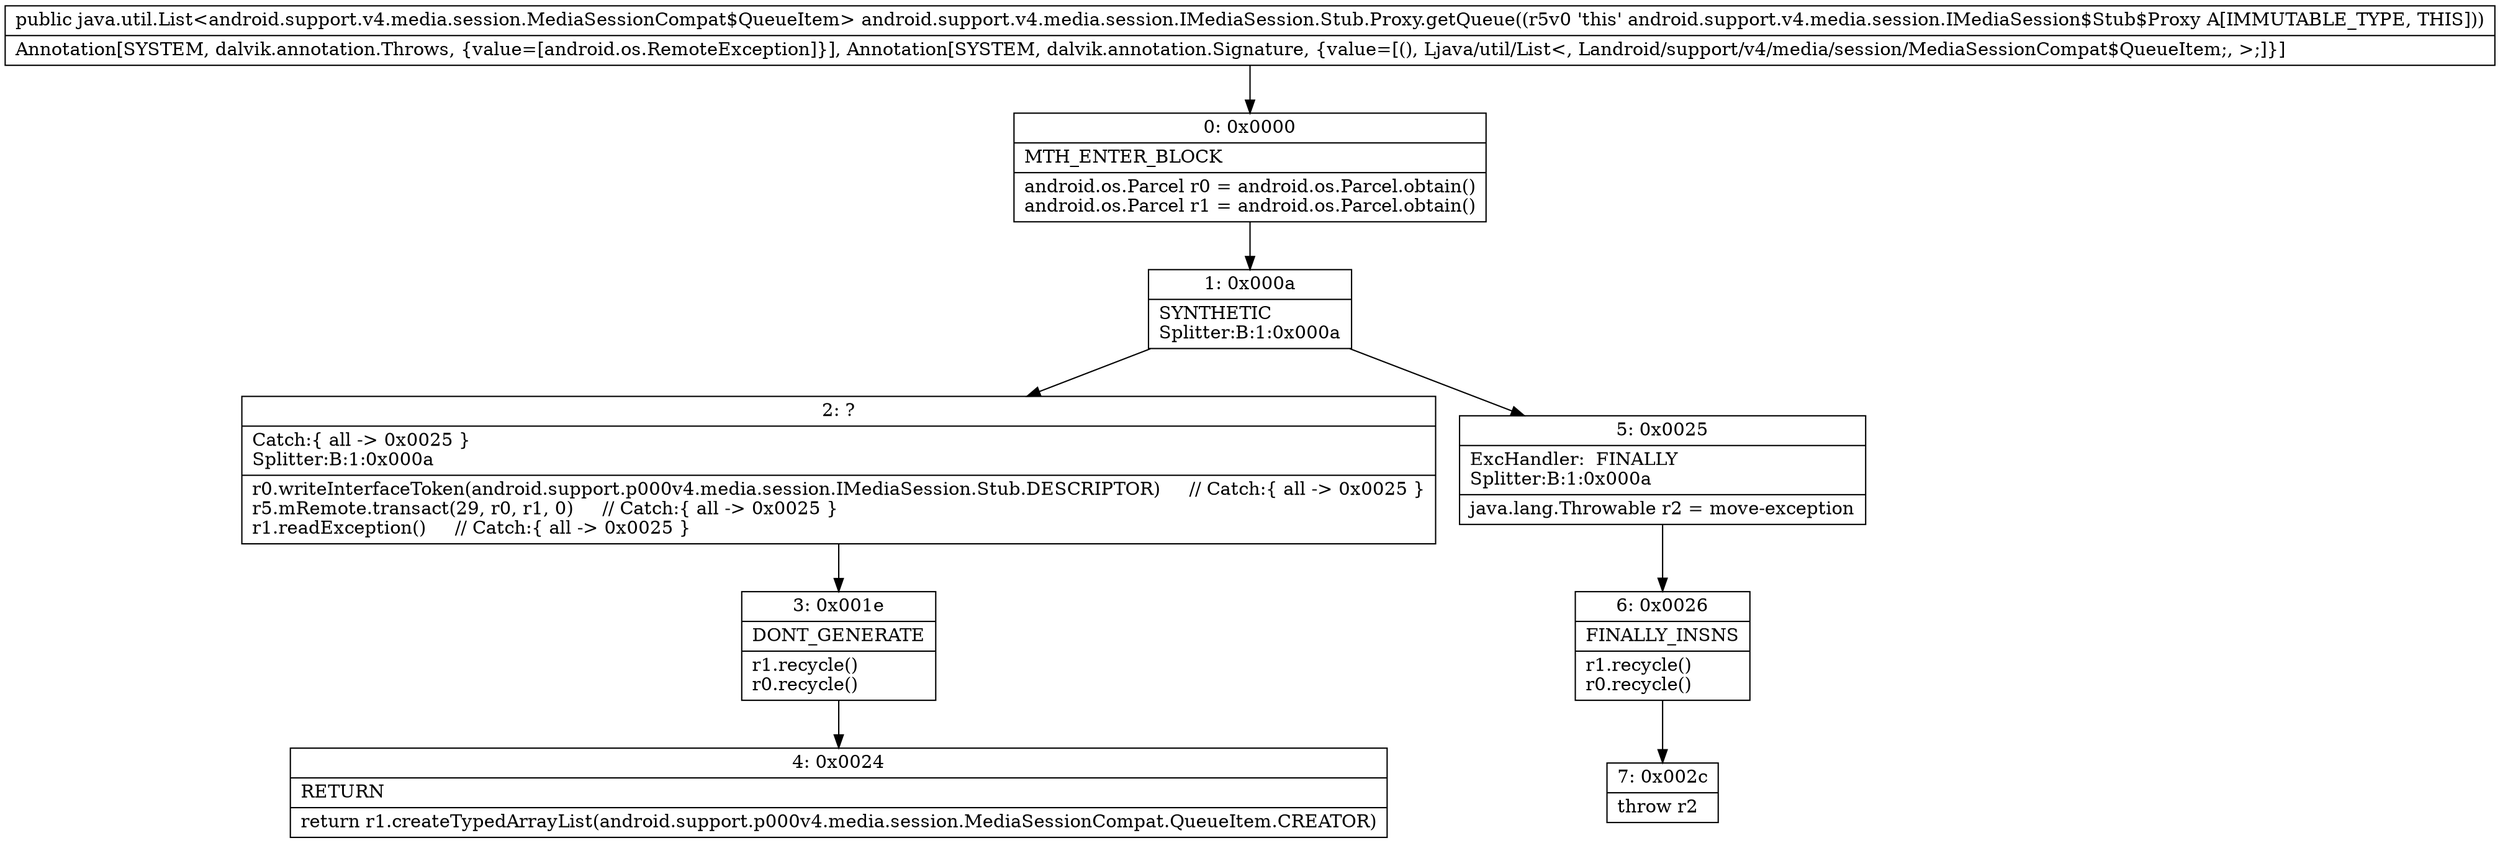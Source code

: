 digraph "CFG forandroid.support.v4.media.session.IMediaSession.Stub.Proxy.getQueue()Ljava\/util\/List;" {
Node_0 [shape=record,label="{0\:\ 0x0000|MTH_ENTER_BLOCK\l|android.os.Parcel r0 = android.os.Parcel.obtain()\landroid.os.Parcel r1 = android.os.Parcel.obtain()\l}"];
Node_1 [shape=record,label="{1\:\ 0x000a|SYNTHETIC\lSplitter:B:1:0x000a\l}"];
Node_2 [shape=record,label="{2\:\ ?|Catch:\{ all \-\> 0x0025 \}\lSplitter:B:1:0x000a\l|r0.writeInterfaceToken(android.support.p000v4.media.session.IMediaSession.Stub.DESCRIPTOR)     \/\/ Catch:\{ all \-\> 0x0025 \}\lr5.mRemote.transact(29, r0, r1, 0)     \/\/ Catch:\{ all \-\> 0x0025 \}\lr1.readException()     \/\/ Catch:\{ all \-\> 0x0025 \}\l}"];
Node_3 [shape=record,label="{3\:\ 0x001e|DONT_GENERATE\l|r1.recycle()\lr0.recycle()\l}"];
Node_4 [shape=record,label="{4\:\ 0x0024|RETURN\l|return r1.createTypedArrayList(android.support.p000v4.media.session.MediaSessionCompat.QueueItem.CREATOR)\l}"];
Node_5 [shape=record,label="{5\:\ 0x0025|ExcHandler:  FINALLY\lSplitter:B:1:0x000a\l|java.lang.Throwable r2 = move\-exception\l}"];
Node_6 [shape=record,label="{6\:\ 0x0026|FINALLY_INSNS\l|r1.recycle()\lr0.recycle()\l}"];
Node_7 [shape=record,label="{7\:\ 0x002c|throw r2\l}"];
MethodNode[shape=record,label="{public java.util.List\<android.support.v4.media.session.MediaSessionCompat$QueueItem\> android.support.v4.media.session.IMediaSession.Stub.Proxy.getQueue((r5v0 'this' android.support.v4.media.session.IMediaSession$Stub$Proxy A[IMMUTABLE_TYPE, THIS]))  | Annotation[SYSTEM, dalvik.annotation.Throws, \{value=[android.os.RemoteException]\}], Annotation[SYSTEM, dalvik.annotation.Signature, \{value=[(), Ljava\/util\/List\<, Landroid\/support\/v4\/media\/session\/MediaSessionCompat$QueueItem;, \>;]\}]\l}"];
MethodNode -> Node_0;
Node_0 -> Node_1;
Node_1 -> Node_2;
Node_1 -> Node_5;
Node_2 -> Node_3;
Node_3 -> Node_4;
Node_5 -> Node_6;
Node_6 -> Node_7;
}

